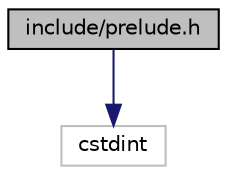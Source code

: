 digraph "include/prelude.h"
{
 // LATEX_PDF_SIZE
  edge [fontname="Helvetica",fontsize="10",labelfontname="Helvetica",labelfontsize="10"];
  node [fontname="Helvetica",fontsize="10",shape=record];
  Node1 [label="include/prelude.h",height=0.2,width=0.4,color="black", fillcolor="grey75", style="filled", fontcolor="black",tooltip="This file contains important constants, enums, etc., that are to be used in multiple places in the co..."];
  Node1 -> Node2 [color="midnightblue",fontsize="10",style="solid"];
  Node2 [label="cstdint",height=0.2,width=0.4,color="grey75", fillcolor="white", style="filled",tooltip=" "];
}
